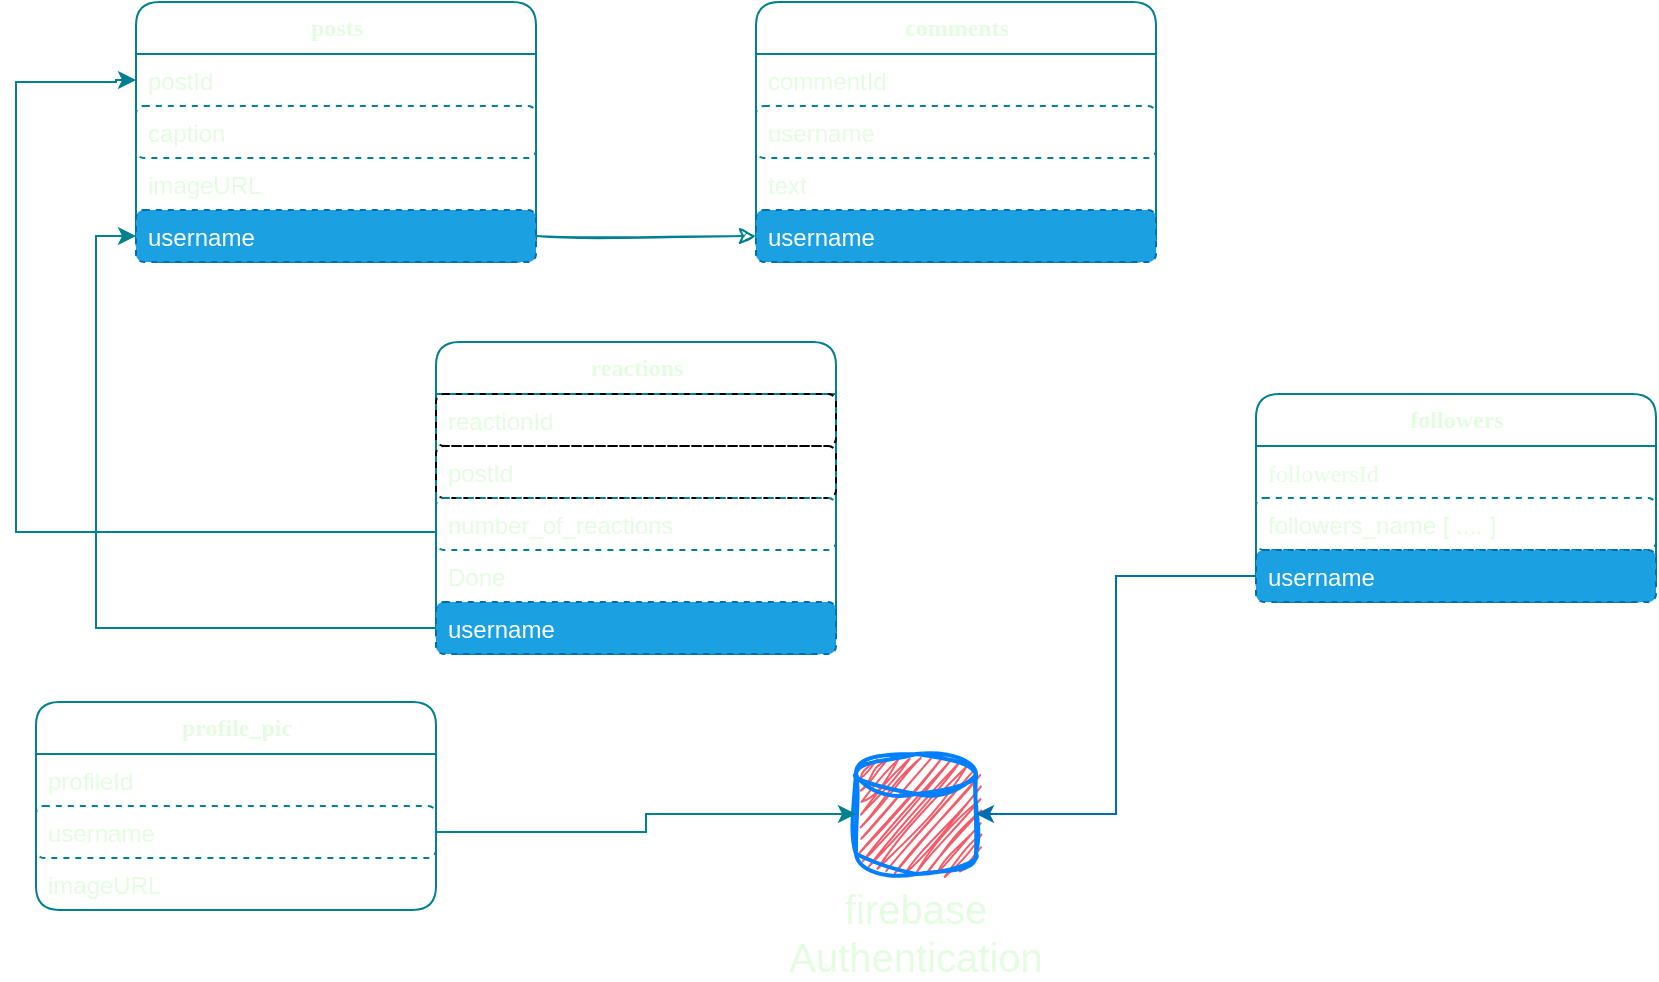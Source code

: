 <mxfile version="20.7.4" type="device"><diagram id="R2lEEEUBdFMjLlhIrx00" name="Page-1"><mxGraphModel dx="1154" dy="567" grid="1" gridSize="10" guides="1" tooltips="1" connect="1" arrows="1" fold="1" page="1" pageScale="1" pageWidth="2000" pageHeight="1100" math="0" shadow="0" extFonts="Permanent Marker^https://fonts.googleapis.com/css?family=Permanent+Marker"><root><mxCell id="0"/><mxCell id="1" parent="0"/><mxCell id="STt7UrihR1JewOlCiutB-57" value="&lt;b&gt;&lt;font face=&quot;Verdana&quot;&gt;posts&lt;/font&gt;&lt;/b&gt;" style="swimlane;fontStyle=0;childLayout=stackLayout;horizontal=1;startSize=26;fillColor=none;horizontalStack=0;resizeParent=1;resizeParentMax=0;resizeLast=0;collapsible=1;marginBottom=0;html=1;perimeterSpacing=10;shadow=0;labelBackgroundColor=none;strokeColor=#028090;fontColor=#E4FDE1;rounded=1;" parent="1" vertex="1"><mxGeometry x="450" y="120" width="200" height="130" as="geometry"/></mxCell><mxCell id="STt7UrihR1JewOlCiutB-58" value="&lt;font style=&quot;font-size: 12px;&quot;&gt;postId&lt;/font&gt;" style="text;strokeColor=none;fillColor=none;align=left;verticalAlign=top;spacingLeft=4;spacingRight=4;overflow=hidden;rotatable=0;points=[[0,0.5],[1,0.5]];portConstraint=eastwest;whiteSpace=wrap;html=1;dashed=1;shadow=0;labelBackgroundColor=none;fontColor=#E4FDE1;rounded=1;" parent="STt7UrihR1JewOlCiutB-57" vertex="1"><mxGeometry y="26" width="200" height="26" as="geometry"/></mxCell><mxCell id="STt7UrihR1JewOlCiutB-59" value="caption" style="text;strokeColor=#028090;fillColor=none;align=left;verticalAlign=top;spacingLeft=4;spacingRight=4;overflow=hidden;rotatable=0;points=[[0,0.5],[1,0.5]];portConstraint=eastwest;whiteSpace=wrap;html=1;dashed=1;shadow=0;labelBackgroundColor=none;fontColor=#E4FDE1;rounded=1;" parent="STt7UrihR1JewOlCiutB-57" vertex="1"><mxGeometry y="52" width="200" height="26" as="geometry"/></mxCell><mxCell id="STt7UrihR1JewOlCiutB-61" value="imageURL" style="text;strokeColor=none;fillColor=none;align=left;verticalAlign=top;spacingLeft=4;spacingRight=4;overflow=hidden;rotatable=0;points=[[0,0.5],[1,0.5]];portConstraint=eastwest;whiteSpace=wrap;html=1;dashed=1;shadow=0;labelBackgroundColor=none;fontColor=#E4FDE1;rounded=1;" parent="STt7UrihR1JewOlCiutB-57" vertex="1"><mxGeometry y="78" width="200" height="26" as="geometry"/></mxCell><mxCell id="STt7UrihR1JewOlCiutB-60" value="username" style="text;strokeColor=#006EAF;fillColor=#1ba1e2;align=left;verticalAlign=top;spacingLeft=4;spacingRight=4;overflow=hidden;rotatable=0;points=[[0,0.5],[1,0.5]];portConstraint=eastwest;whiteSpace=wrap;html=1;dashed=1;shadow=0;labelBackgroundColor=none;fontColor=#ffffff;rounded=1;" parent="STt7UrihR1JewOlCiutB-57" vertex="1"><mxGeometry y="104" width="200" height="26" as="geometry"/></mxCell><mxCell id="STt7UrihR1JewOlCiutB-62" value="&lt;font face=&quot;Verdana&quot;&gt;&lt;b&gt;comments&lt;/b&gt;&lt;/font&gt;" style="swimlane;fontStyle=0;childLayout=stackLayout;horizontal=1;startSize=26;fillColor=none;horizontalStack=0;resizeParent=1;resizeParentMax=0;resizeLast=0;collapsible=1;marginBottom=0;html=1;perimeterSpacing=10;shadow=0;labelBackgroundColor=none;strokeColor=#028090;fontColor=#E4FDE1;rounded=1;" parent="1" vertex="1"><mxGeometry x="760" y="120" width="200" height="130" as="geometry"/></mxCell><mxCell id="STt7UrihR1JewOlCiutB-63" value="&lt;font style=&quot;font-size: 12px;&quot;&gt;commentId&lt;/font&gt;" style="text;strokeColor=none;fillColor=none;align=left;verticalAlign=top;spacingLeft=4;spacingRight=4;overflow=hidden;rotatable=0;points=[[0,0.5],[1,0.5]];portConstraint=eastwest;whiteSpace=wrap;html=1;dashed=1;shadow=0;labelBackgroundColor=none;fontColor=#E4FDE1;rounded=1;" parent="STt7UrihR1JewOlCiutB-62" vertex="1"><mxGeometry y="26" width="200" height="26" as="geometry"/></mxCell><mxCell id="STt7UrihR1JewOlCiutB-64" value="username&lt;span style=&quot;white-space: pre;&quot;&gt;&#9;&lt;/span&gt;" style="text;strokeColor=#028090;fillColor=none;align=left;verticalAlign=top;spacingLeft=4;spacingRight=4;overflow=hidden;rotatable=0;points=[[0,0.5],[1,0.5]];portConstraint=eastwest;whiteSpace=wrap;html=1;dashed=1;shadow=0;labelBackgroundColor=none;fontColor=#E4FDE1;rounded=1;" parent="STt7UrihR1JewOlCiutB-62" vertex="1"><mxGeometry y="52" width="200" height="26" as="geometry"/></mxCell><mxCell id="STt7UrihR1JewOlCiutB-65" value="text" style="text;strokeColor=none;fillColor=none;align=left;verticalAlign=top;spacingLeft=4;spacingRight=4;overflow=hidden;rotatable=0;points=[[0,0.5],[1,0.5]];portConstraint=eastwest;whiteSpace=wrap;html=1;dashed=1;shadow=0;labelBackgroundColor=none;fontColor=#E4FDE1;rounded=1;" parent="STt7UrihR1JewOlCiutB-62" vertex="1"><mxGeometry y="78" width="200" height="26" as="geometry"/></mxCell><mxCell id="STt7UrihR1JewOlCiutB-66" value="username" style="text;strokeColor=#006EAF;fillColor=#1ba1e2;align=left;verticalAlign=top;spacingLeft=4;spacingRight=4;overflow=hidden;rotatable=0;points=[[0,0.5],[1,0.5]];portConstraint=eastwest;whiteSpace=wrap;html=1;dashed=1;shadow=0;labelBackgroundColor=none;fontColor=#ffffff;rounded=1;" parent="STt7UrihR1JewOlCiutB-62" vertex="1"><mxGeometry y="104" width="200" height="26" as="geometry"/></mxCell><mxCell id="STt7UrihR1JewOlCiutB-67" style="edgeStyle=orthogonalEdgeStyle;rounded=0;sketch=1;hachureGap=4;jiggle=2;curveFitting=1;orthogonalLoop=1;jettySize=auto;html=1;exitX=1;exitY=0.5;exitDx=0;exitDy=0;strokeColor=#028090;fontFamily=Architects Daughter;fontSource=https%3A%2F%2Ffonts.googleapis.com%2Fcss%3Ffamily%3DArchitects%2BDaughter;fontSize=16;fontColor=#E4FDE1;fillColor=#F45B69;comic=0;" parent="1" source="STt7UrihR1JewOlCiutB-60" target="STt7UrihR1JewOlCiutB-66" edge="1"><mxGeometry relative="1" as="geometry"/></mxCell><mxCell id="STt7UrihR1JewOlCiutB-68" value="&lt;font face=&quot;Verdana&quot;&gt;&lt;b&gt;reactions&lt;/b&gt;&lt;/font&gt;" style="swimlane;fontStyle=0;childLayout=stackLayout;horizontal=1;startSize=26;fillColor=none;horizontalStack=0;resizeParent=1;resizeParentMax=0;resizeLast=0;collapsible=1;marginBottom=0;html=1;perimeterSpacing=10;shadow=0;labelBackgroundColor=none;strokeColor=#028090;fontColor=#E4FDE1;rounded=1;" parent="1" vertex="1"><mxGeometry x="600" y="290" width="200" height="156" as="geometry"/></mxCell><mxCell id="STt7UrihR1JewOlCiutB-75" value="&lt;font style=&quot;font-size: 12px;&quot;&gt;reactionId&lt;/font&gt;" style="text;strokeColor=default;fillColor=none;align=left;verticalAlign=top;spacingLeft=4;spacingRight=4;overflow=hidden;rotatable=0;points=[[0,0.5],[1,0.5]];portConstraint=eastwest;whiteSpace=wrap;html=1;dashed=1;shadow=0;labelBackgroundColor=none;fontColor=#E4FDE1;rounded=1;comic=0;glass=0;" parent="STt7UrihR1JewOlCiutB-68" vertex="1"><mxGeometry y="26" width="200" height="26" as="geometry"/></mxCell><mxCell id="STt7UrihR1JewOlCiutB-69" value="&lt;font style=&quot;font-size: 12px;&quot;&gt;postId&lt;/font&gt;" style="text;strokeColor=default;fillColor=none;align=left;verticalAlign=top;spacingLeft=4;spacingRight=4;overflow=hidden;rotatable=0;points=[[0,0.5],[1,0.5]];portConstraint=eastwest;whiteSpace=wrap;html=1;dashed=1;shadow=0;labelBackgroundColor=none;fontColor=#E4FDE1;rounded=1;comic=0;" parent="STt7UrihR1JewOlCiutB-68" vertex="1"><mxGeometry y="52" width="200" height="26" as="geometry"/></mxCell><mxCell id="STt7UrihR1JewOlCiutB-70" value="number_of_reactions" style="text;strokeColor=#028090;fillColor=none;align=left;verticalAlign=top;spacingLeft=4;spacingRight=4;overflow=hidden;rotatable=0;points=[[0,0.5],[1,0.5]];portConstraint=eastwest;whiteSpace=wrap;html=1;dashed=1;shadow=0;labelBackgroundColor=none;fontColor=#E4FDE1;rounded=1;comic=0;" parent="STt7UrihR1JewOlCiutB-68" vertex="1"><mxGeometry y="78" width="200" height="26" as="geometry"/></mxCell><mxCell id="STt7UrihR1JewOlCiutB-71" value="Done" style="text;strokeColor=none;fillColor=none;align=left;verticalAlign=top;spacingLeft=4;spacingRight=4;overflow=hidden;rotatable=0;points=[[0,0.5],[1,0.5]];portConstraint=eastwest;whiteSpace=wrap;html=1;dashed=1;shadow=0;labelBackgroundColor=none;fontColor=#E4FDE1;rounded=1;comic=0;" parent="STt7UrihR1JewOlCiutB-68" vertex="1"><mxGeometry y="104" width="200" height="26" as="geometry"/></mxCell><mxCell id="STt7UrihR1JewOlCiutB-72" value="username" style="text;strokeColor=#006EAF;fillColor=#1ba1e2;align=left;verticalAlign=top;spacingLeft=4;spacingRight=4;overflow=hidden;rotatable=0;points=[[0,0.5],[1,0.5]];portConstraint=eastwest;whiteSpace=wrap;html=1;dashed=1;shadow=0;labelBackgroundColor=none;fontColor=#ffffff;rounded=1;" parent="STt7UrihR1JewOlCiutB-68" vertex="1"><mxGeometry y="130" width="200" height="26" as="geometry"/></mxCell><mxCell id="STt7UrihR1JewOlCiutB-74" style="edgeStyle=orthogonalEdgeStyle;rounded=0;hachureGap=4;orthogonalLoop=1;jettySize=auto;html=1;entryX=0;entryY=0.5;entryDx=0;entryDy=0;strokeColor=#028090;fontFamily=Helvetica;fontSize=16;fontColor=#E4FDE1;fillColor=#F45B69;" parent="1" source="STt7UrihR1JewOlCiutB-72" target="STt7UrihR1JewOlCiutB-60" edge="1"><mxGeometry relative="1" as="geometry"/></mxCell><mxCell id="STt7UrihR1JewOlCiutB-76" style="edgeStyle=orthogonalEdgeStyle;rounded=0;hachureGap=4;orthogonalLoop=1;jettySize=auto;html=1;entryX=0;entryY=0.5;entryDx=0;entryDy=0;strokeColor=#028090;fontFamily=Helvetica;fontSize=16;fontColor=#E4FDE1;fillColor=#F45B69;exitX=0;exitY=0.5;exitDx=0;exitDy=0;" parent="1" source="STt7UrihR1JewOlCiutB-70" target="STt7UrihR1JewOlCiutB-58" edge="1"><mxGeometry relative="1" as="geometry"><Array as="points"><mxPoint x="600" y="385"/><mxPoint x="390" y="385"/><mxPoint x="390" y="160"/><mxPoint x="440" y="160"/><mxPoint x="440" y="159"/></Array></mxGeometry></mxCell><mxCell id="STt7UrihR1JewOlCiutB-77" value="&lt;font face=&quot;Verdana&quot;&gt;&lt;b&gt;profile_pic&lt;/b&gt;&lt;/font&gt;" style="swimlane;fontStyle=0;childLayout=stackLayout;horizontal=1;startSize=26;fillColor=none;horizontalStack=0;resizeParent=1;resizeParentMax=0;resizeLast=0;collapsible=1;marginBottom=0;html=1;perimeterSpacing=10;shadow=0;labelBackgroundColor=none;strokeColor=#028090;fontColor=#E4FDE1;rounded=1;" parent="1" vertex="1"><mxGeometry x="400" y="470" width="200" height="104" as="geometry"/></mxCell><mxCell id="STt7UrihR1JewOlCiutB-78" value="&lt;font style=&quot;font-size: 12px;&quot;&gt;profileId&lt;/font&gt;" style="text;strokeColor=none;fillColor=none;align=left;verticalAlign=top;spacingLeft=4;spacingRight=4;overflow=hidden;rotatable=0;points=[[0,0.5],[1,0.5]];portConstraint=eastwest;whiteSpace=wrap;html=1;dashed=1;shadow=0;labelBackgroundColor=none;fontColor=#E4FDE1;rounded=1;" parent="STt7UrihR1JewOlCiutB-77" vertex="1"><mxGeometry y="26" width="200" height="26" as="geometry"/></mxCell><mxCell id="STt7UrihR1JewOlCiutB-79" value="username&lt;span style=&quot;white-space: pre;&quot;&gt;&#9;&lt;/span&gt;" style="text;strokeColor=#028090;fillColor=none;align=left;verticalAlign=top;spacingLeft=4;spacingRight=4;overflow=hidden;rotatable=0;points=[[0,0.5],[1,0.5]];portConstraint=eastwest;whiteSpace=wrap;html=1;dashed=1;shadow=0;labelBackgroundColor=none;fontColor=#E4FDE1;rounded=1;" parent="STt7UrihR1JewOlCiutB-77" vertex="1"><mxGeometry y="52" width="200" height="26" as="geometry"/></mxCell><mxCell id="STt7UrihR1JewOlCiutB-80" value="imageURL" style="text;strokeColor=none;fillColor=none;align=left;verticalAlign=top;spacingLeft=4;spacingRight=4;overflow=hidden;rotatable=0;points=[[0,0.5],[1,0.5]];portConstraint=eastwest;whiteSpace=wrap;html=1;dashed=1;shadow=0;labelBackgroundColor=none;fontColor=#E4FDE1;rounded=1;" parent="STt7UrihR1JewOlCiutB-77" vertex="1"><mxGeometry y="78" width="200" height="26" as="geometry"/></mxCell><mxCell id="STt7UrihR1JewOlCiutB-83" value="" style="strokeWidth=2;html=1;shape=mxgraph.flowchart.database;whiteSpace=wrap;sketch=1;hachureGap=4;jiggle=2;curveFitting=1;strokeColor=#007FFF;fontFamily=Helvetica;fontSize=20;fontColor=#E4FDE1;fillColor=#F45B69;" parent="1" vertex="1"><mxGeometry x="810" y="496" width="60" height="60" as="geometry"/></mxCell><mxCell id="STt7UrihR1JewOlCiutB-84" style="edgeStyle=orthogonalEdgeStyle;rounded=0;hachureGap=4;orthogonalLoop=1;jettySize=auto;html=1;strokeColor=#028090;fontFamily=Helvetica;fontSize=16;fontColor=#E4FDE1;fillColor=#F45B69;" parent="1" source="STt7UrihR1JewOlCiutB-79" target="STt7UrihR1JewOlCiutB-83" edge="1"><mxGeometry relative="1" as="geometry"/></mxCell><mxCell id="STt7UrihR1JewOlCiutB-85" value="firebase Authentication" style="text;html=1;strokeColor=none;fillColor=none;align=center;verticalAlign=middle;whiteSpace=wrap;rounded=0;sketch=1;hachureGap=4;jiggle=2;curveFitting=1;fontFamily=Helvetica;fontSize=20;fontColor=#E4FDE1;" parent="1" vertex="1"><mxGeometry x="780" y="570" width="120" height="30" as="geometry"/></mxCell><mxCell id="Ov1Pk3ogP2lVxJMz87sB-2" value="&lt;font face=&quot;Verdana&quot;&gt;&lt;b&gt;followers&lt;/b&gt;&lt;/font&gt;" style="swimlane;fontStyle=0;childLayout=stackLayout;horizontal=1;startSize=26;fillColor=none;horizontalStack=0;resizeParent=1;resizeParentMax=0;resizeLast=0;collapsible=1;marginBottom=0;html=1;perimeterSpacing=10;shadow=0;labelBackgroundColor=none;strokeColor=#028090;fontColor=#E4FDE1;rounded=1;" parent="1" vertex="1"><mxGeometry x="1010" y="316" width="200" height="104" as="geometry"/></mxCell><mxCell id="Ov1Pk3ogP2lVxJMz87sB-3" value="&lt;font face=&quot;Verdana&quot; style=&quot;font-size: 12px;&quot;&gt;followersId&lt;/font&gt;" style="text;strokeColor=none;fillColor=none;align=left;verticalAlign=top;spacingLeft=4;spacingRight=4;overflow=hidden;rotatable=0;points=[[0,0.5],[1,0.5]];portConstraint=eastwest;whiteSpace=wrap;html=1;dashed=1;shadow=0;labelBackgroundColor=none;fontColor=#E4FDE1;rounded=1;" parent="Ov1Pk3ogP2lVxJMz87sB-2" vertex="1"><mxGeometry y="26" width="200" height="26" as="geometry"/></mxCell><mxCell id="Ov1Pk3ogP2lVxJMz87sB-4" value="followers_name [ .... ]" style="text;strokeColor=#028090;fillColor=none;align=left;verticalAlign=top;spacingLeft=4;spacingRight=4;overflow=hidden;rotatable=0;points=[[0,0.5],[1,0.5]];portConstraint=eastwest;whiteSpace=wrap;html=1;dashed=1;shadow=0;labelBackgroundColor=none;fontColor=#E4FDE1;rounded=1;" parent="Ov1Pk3ogP2lVxJMz87sB-2" vertex="1"><mxGeometry y="52" width="200" height="26" as="geometry"/></mxCell><mxCell id="Ov1Pk3ogP2lVxJMz87sB-6" value="username" style="text;strokeColor=#006EAF;fillColor=#1ba1e2;align=left;verticalAlign=top;spacingLeft=4;spacingRight=4;overflow=hidden;rotatable=0;points=[[0,0.5],[1,0.5]];portConstraint=eastwest;whiteSpace=wrap;html=1;dashed=1;shadow=0;labelBackgroundColor=none;fontColor=#ffffff;rounded=1;" parent="Ov1Pk3ogP2lVxJMz87sB-2" vertex="1"><mxGeometry y="78" width="200" height="26" as="geometry"/></mxCell><mxCell id="Ov1Pk3ogP2lVxJMz87sB-7" style="edgeStyle=orthogonalEdgeStyle;rounded=0;sketch=0;orthogonalLoop=1;jettySize=auto;html=1;entryX=1;entryY=0.5;entryDx=0;entryDy=0;entryPerimeter=0;fontFamily=Verdana;fillColor=#1ba1e2;strokeColor=#006EAF;" parent="1" source="Ov1Pk3ogP2lVxJMz87sB-6" target="STt7UrihR1JewOlCiutB-83" edge="1"><mxGeometry relative="1" as="geometry"/></mxCell></root></mxGraphModel></diagram></mxfile>